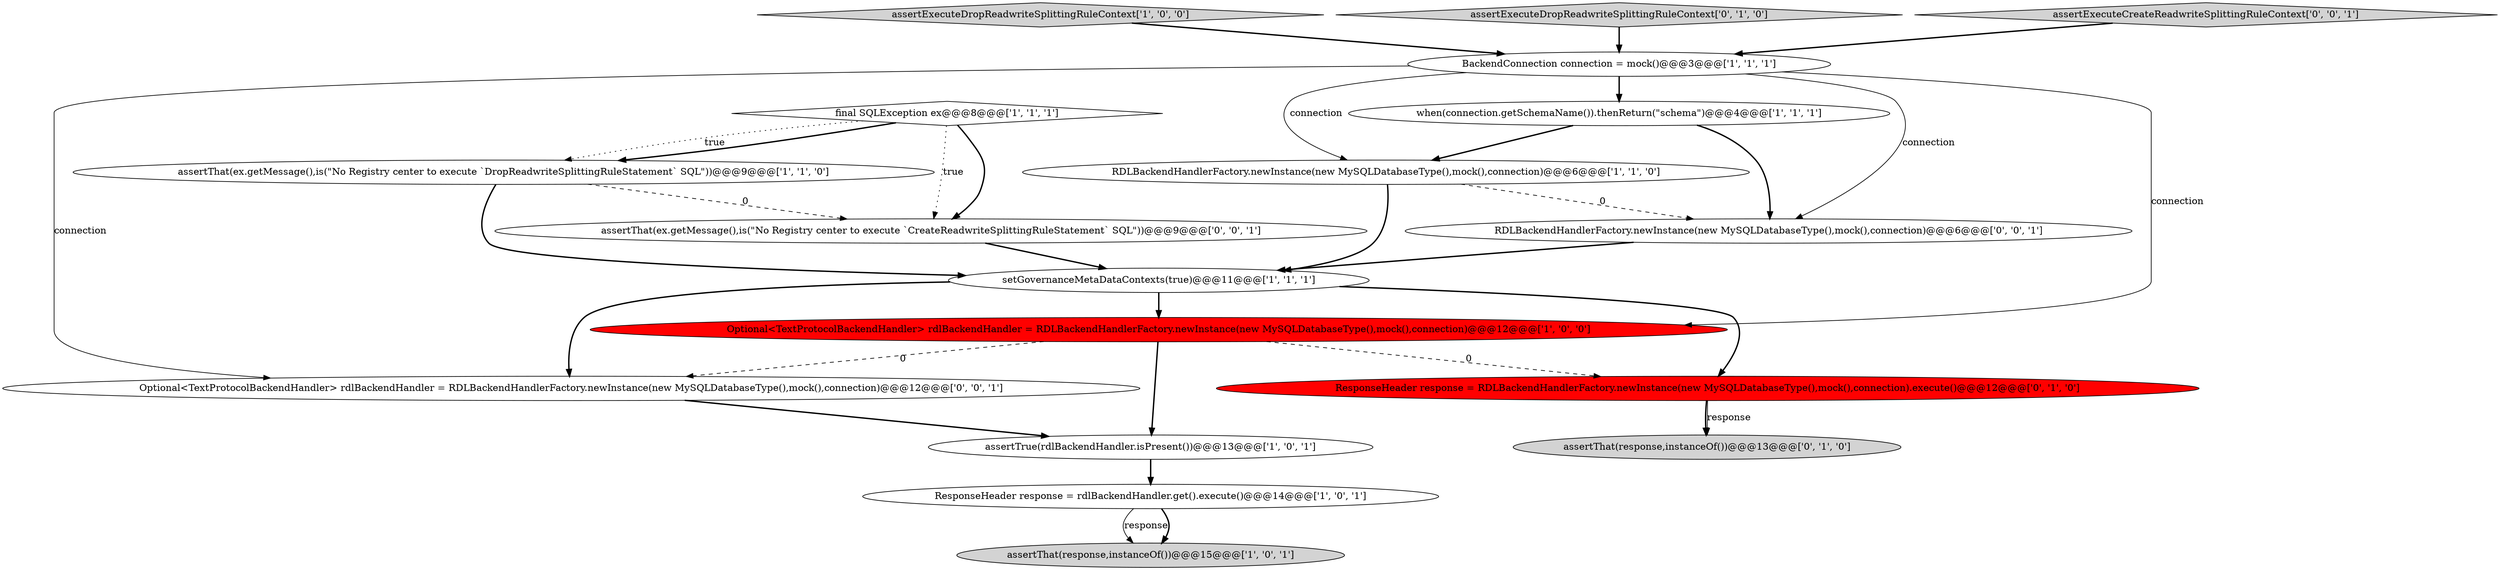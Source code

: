 digraph {
10 [style = filled, label = "ResponseHeader response = rdlBackendHandler.get().execute()@@@14@@@['1', '0', '1']", fillcolor = white, shape = ellipse image = "AAA0AAABBB1BBB"];
0 [style = filled, label = "setGovernanceMetaDataContexts(true)@@@11@@@['1', '1', '1']", fillcolor = white, shape = ellipse image = "AAA0AAABBB1BBB"];
9 [style = filled, label = "RDLBackendHandlerFactory.newInstance(new MySQLDatabaseType(),mock(),connection)@@@6@@@['1', '1', '0']", fillcolor = white, shape = ellipse image = "AAA0AAABBB1BBB"];
7 [style = filled, label = "assertTrue(rdlBackendHandler.isPresent())@@@13@@@['1', '0', '1']", fillcolor = white, shape = ellipse image = "AAA0AAABBB1BBB"];
15 [style = filled, label = "assertThat(ex.getMessage(),is(\"No Registry center to execute `CreateReadwriteSplittingRuleStatement` SQL\"))@@@9@@@['0', '0', '1']", fillcolor = white, shape = ellipse image = "AAA0AAABBB3BBB"];
8 [style = filled, label = "assertThat(response,instanceOf())@@@15@@@['1', '0', '1']", fillcolor = lightgray, shape = ellipse image = "AAA0AAABBB1BBB"];
16 [style = filled, label = "Optional<TextProtocolBackendHandler> rdlBackendHandler = RDLBackendHandlerFactory.newInstance(new MySQLDatabaseType(),mock(),connection)@@@12@@@['0', '0', '1']", fillcolor = white, shape = ellipse image = "AAA0AAABBB3BBB"];
17 [style = filled, label = "RDLBackendHandlerFactory.newInstance(new MySQLDatabaseType(),mock(),connection)@@@6@@@['0', '0', '1']", fillcolor = white, shape = ellipse image = "AAA0AAABBB3BBB"];
2 [style = filled, label = "assertExecuteDropReadwriteSplittingRuleContext['1', '0', '0']", fillcolor = lightgray, shape = diamond image = "AAA0AAABBB1BBB"];
12 [style = filled, label = "ResponseHeader response = RDLBackendHandlerFactory.newInstance(new MySQLDatabaseType(),mock(),connection).execute()@@@12@@@['0', '1', '0']", fillcolor = red, shape = ellipse image = "AAA1AAABBB2BBB"];
6 [style = filled, label = "when(connection.getSchemaName()).thenReturn(\"schema\")@@@4@@@['1', '1', '1']", fillcolor = white, shape = ellipse image = "AAA0AAABBB1BBB"];
11 [style = filled, label = "assertThat(response,instanceOf())@@@13@@@['0', '1', '0']", fillcolor = lightgray, shape = ellipse image = "AAA0AAABBB2BBB"];
3 [style = filled, label = "assertThat(ex.getMessage(),is(\"No Registry center to execute `DropReadwriteSplittingRuleStatement` SQL\"))@@@9@@@['1', '1', '0']", fillcolor = white, shape = ellipse image = "AAA0AAABBB1BBB"];
5 [style = filled, label = "Optional<TextProtocolBackendHandler> rdlBackendHandler = RDLBackendHandlerFactory.newInstance(new MySQLDatabaseType(),mock(),connection)@@@12@@@['1', '0', '0']", fillcolor = red, shape = ellipse image = "AAA1AAABBB1BBB"];
13 [style = filled, label = "assertExecuteDropReadwriteSplittingRuleContext['0', '1', '0']", fillcolor = lightgray, shape = diamond image = "AAA0AAABBB2BBB"];
1 [style = filled, label = "BackendConnection connection = mock()@@@3@@@['1', '1', '1']", fillcolor = white, shape = ellipse image = "AAA0AAABBB1BBB"];
14 [style = filled, label = "assertExecuteCreateReadwriteSplittingRuleContext['0', '0', '1']", fillcolor = lightgray, shape = diamond image = "AAA0AAABBB3BBB"];
4 [style = filled, label = "final SQLException ex@@@8@@@['1', '1', '1']", fillcolor = white, shape = diamond image = "AAA0AAABBB1BBB"];
6->17 [style = bold, label=""];
4->3 [style = bold, label=""];
0->16 [style = bold, label=""];
5->12 [style = dashed, label="0"];
9->0 [style = bold, label=""];
12->11 [style = solid, label="response"];
7->10 [style = bold, label=""];
2->1 [style = bold, label=""];
0->12 [style = bold, label=""];
4->15 [style = bold, label=""];
12->11 [style = bold, label=""];
16->7 [style = bold, label=""];
1->17 [style = solid, label="connection"];
4->15 [style = dotted, label="true"];
13->1 [style = bold, label=""];
3->0 [style = bold, label=""];
14->1 [style = bold, label=""];
5->16 [style = dashed, label="0"];
1->5 [style = solid, label="connection"];
10->8 [style = solid, label="response"];
1->6 [style = bold, label=""];
17->0 [style = bold, label=""];
4->3 [style = dotted, label="true"];
10->8 [style = bold, label=""];
15->0 [style = bold, label=""];
9->17 [style = dashed, label="0"];
3->15 [style = dashed, label="0"];
5->7 [style = bold, label=""];
1->9 [style = solid, label="connection"];
6->9 [style = bold, label=""];
1->16 [style = solid, label="connection"];
0->5 [style = bold, label=""];
}
